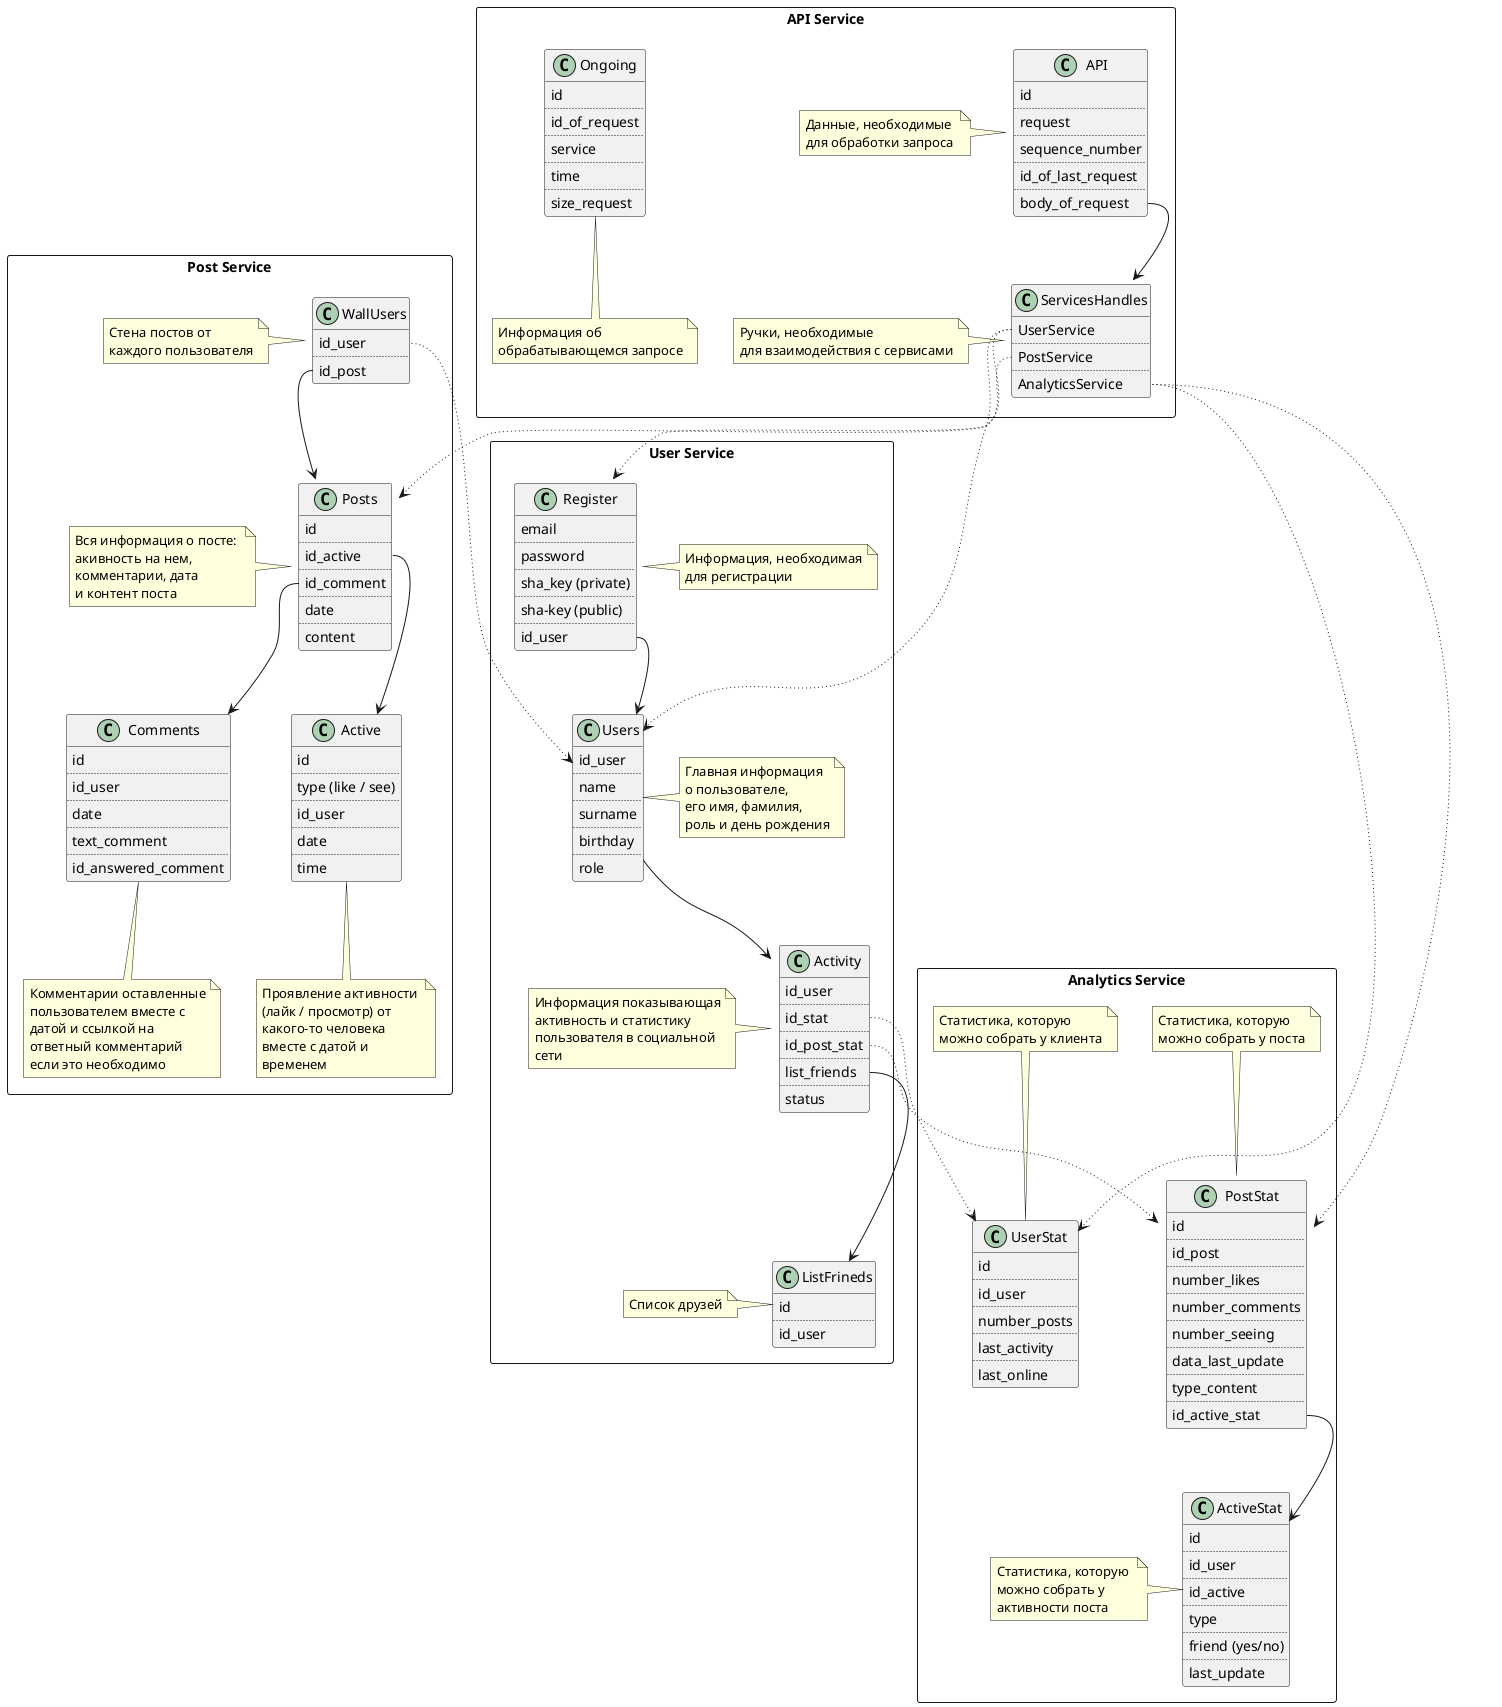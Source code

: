 @startuml

package "Post Service" <<Rectangle>> {
    

class Posts {
    id 
    ..
    id_active
    ..
    id_comment
    ..
    date
    ..
    content
}

note left of Posts
Вся информация о посте: 
акивность на нем, 
комментарии, дата 
и контент поста
end note

class Comments {
    id
    ..
    id_user
    ..
    date
    ..
    text_comment
    ..
    id_answered_comment
}

note bottom of Comments
Комментарии оставленные
пользователем вместе с
датой и ссылкой на 
ответный комментарий
если это необходимо
end note

class Active {
    id
    ..
    type (like / see)
    ..
    id_user
    ..
    date
    ..
    time
}

note bottom of Active
Проявление активности 
(лайк / просмотр) от 
какого-то человека
вместе с датой и 
временем
end note

class WallUsers {
    id_user
    ..
    id_post
}

note left of WallUsers
Стена постов от 
каждого пользователя
end note

}

package "User Service" <<Rectangle>> {
    

class Users {
    id_user
    ..
    name
    ..
    surname 
    ..
    birthday
    ..
    role 
}

note right of Users
Главная информация 
о пользователе, 
его имя, фамилия, 
роль и день рождения
end note


class Register {
    email
    ..
    password
    ..
    sha_key (private)
    ..
    sha-key (public)
    ..
    id_user
}

note right of Register
Информация, необходимая
для регистрации
end note

class Activity {
    id_user
    ..
    id_stat 
    ..
    id_post_stat
    ..
    list_friends
    ..
    status
}

note left of Activity
Информация показывающая
активность и статистику
пользователя в социальной
сети
end note

class ListFrineds {
    id
    ..
    id_user
}

note left of ListFrineds
Список друзей
end note

}

package "Analytics Service" <<Rectangle>> {
    


class UserStat {
    id
    ..
    id_user
    ..
    number_posts
    ..
    last_activity
    ..
    last_online
}

note top of UserStat
Статистика, которую 
можно собрать у клиента
end note


class PostStat {
    id
    ..
    id_post
    ..
    number_likes
    ..
    number_comments
    ..
    number_seeing
    ..
    data_last_update
    ..
    type_content
    ..
    id_active_stat
}

note top of PostStat
Статистика, которую 
можно собрать у поста
end note

class ActiveStat {
    id
    ..
    id_user
    ..
    id_active
    ..
    type
    ..
    friend (yes/no)
    ..
    last_update
}

note left of ActiveStat
Статистика, которую 
можно собрать у
активности поста
end note

}

package "API Service" <<Rectangle>> {
    class API {
        id
        ..
        request 
        ..
        sequence_number
        ..
        id_of_last_request
        ..
        body_of_request
    }

    note left of API
    Данные, необходимые 
    для обработки запроса
    end note

    Class ServicesHandles {
        UserService
        ..
        PostService
        ..
        AnalyticsService
    }

    note left of ServicesHandles
    Ручки, необходимые 
    для взаимодействия с сервисами
    end note

    class Ongoing {
        id
        ..
        id_of_request
        ..
        service
        ..
        time
        ..
        size_request
    }
    note bottom of Ongoing
    Информация об 
    обрабатывающемся запросе
    end note
}

WallUsers::id_post --> Posts


Posts::id_active --> Active
Posts::id_comment --> Comments


WallUsers::id_user -->Users  #line.dotted;

Register::id_user --> Users

Users --> Activity

Activity::id_post_stat --> PostStat #line.dotted;
Activity::id_stat --> UserStat #line.dotted;
Activity::list_friends --> ListFrineds
PostStat::id_active_stat --> ActiveStat

ServicesHandles::UserService --> Register  #line.dotted;
ServicesHandles::UserService --> Users  #line.dotted;
ServicesHandles::PostService --> Posts  #line.dotted;
ServicesHandles::AnalyticsService --> PostStat  #line.dotted;
ServicesHandles::AnalyticsService --> UserStat  #line.dotted;

API::body_of_request --> ServicesHandles

@enduml